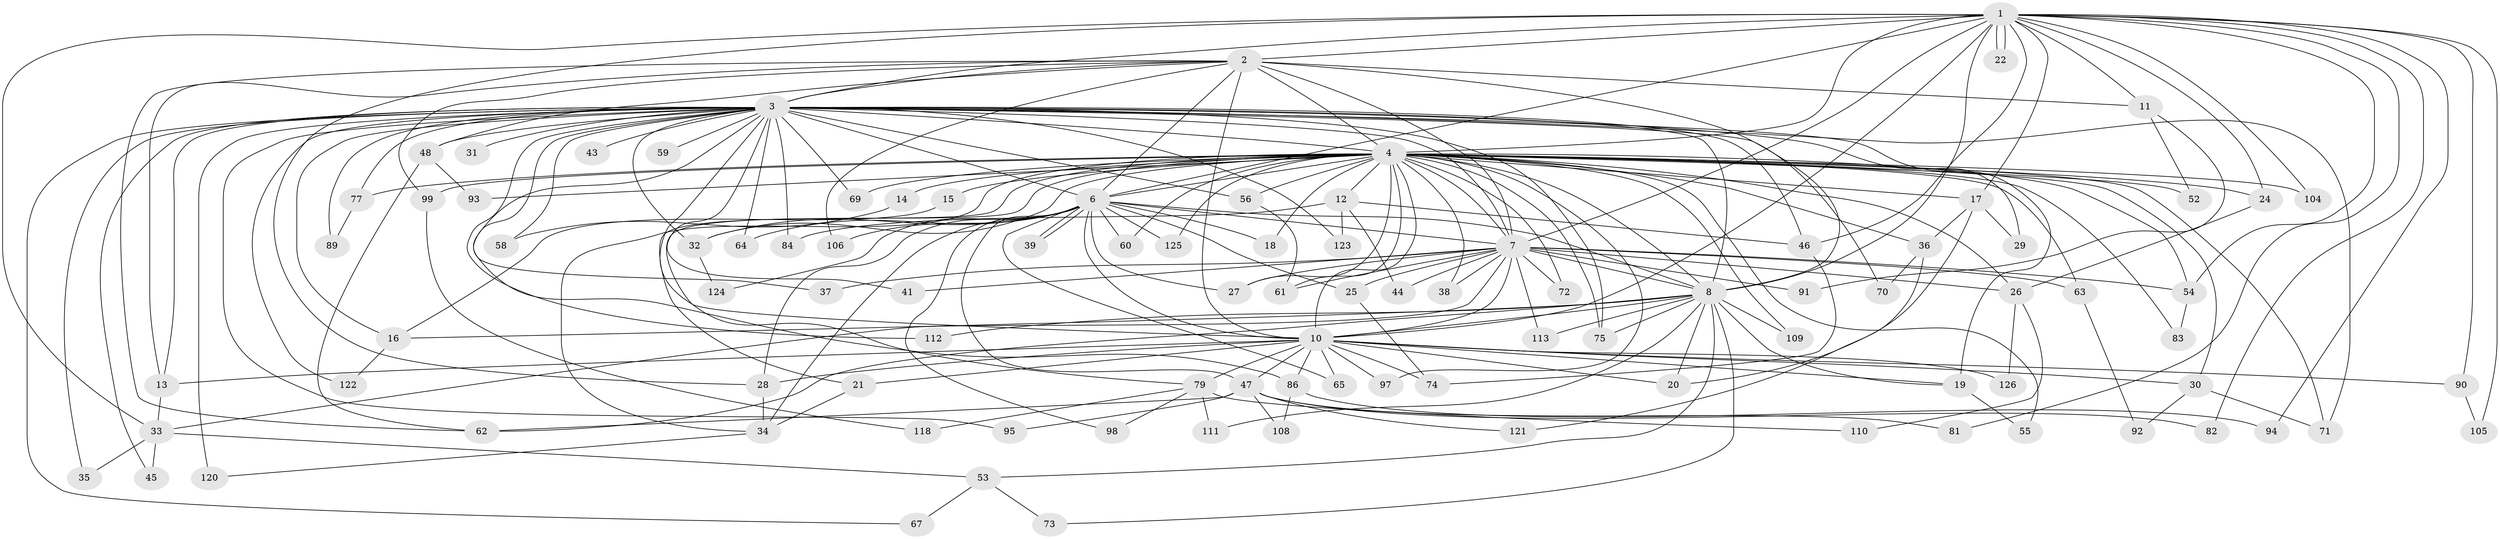 // Generated by graph-tools (version 1.1) at 2025/23/03/03/25 07:23:43]
// undirected, 98 vertices, 221 edges
graph export_dot {
graph [start="1"]
  node [color=gray90,style=filled];
  1 [super="+42"];
  2 [super="+96"];
  3 [super="+5"];
  4 [super="+9"];
  6 [super="+40"];
  7 [super="+114"];
  8 [super="+49"];
  10 [super="+23"];
  11;
  12 [super="+51"];
  13 [super="+85"];
  14;
  15;
  16 [super="+57"];
  17;
  18;
  19 [super="+116"];
  20 [super="+76"];
  21 [super="+100"];
  22;
  24;
  25 [super="+102"];
  26 [super="+78"];
  27;
  28 [super="+50"];
  29;
  30;
  31;
  32 [super="+66"];
  33;
  34 [super="+119"];
  35;
  36 [super="+87"];
  37;
  38;
  39;
  41;
  43;
  44;
  45;
  46;
  47 [super="+103"];
  48;
  52;
  53;
  54 [super="+101"];
  55;
  56;
  58;
  59;
  60;
  61 [super="+80"];
  62 [super="+68"];
  63;
  64;
  65;
  67;
  69;
  70;
  71 [super="+115"];
  72 [super="+107"];
  73;
  74;
  75 [super="+117"];
  77;
  79 [super="+88"];
  81;
  82;
  83;
  84;
  86;
  89;
  90;
  91;
  92;
  93;
  94;
  95;
  97;
  98;
  99;
  104;
  105;
  106;
  108;
  109;
  110;
  111;
  112;
  113;
  118;
  120;
  121;
  122;
  123;
  124;
  125;
  126;
  1 -- 2 [weight=2];
  1 -- 3 [weight=2];
  1 -- 4 [weight=2];
  1 -- 6;
  1 -- 7;
  1 -- 8;
  1 -- 10;
  1 -- 11;
  1 -- 17;
  1 -- 22;
  1 -- 22;
  1 -- 24;
  1 -- 28;
  1 -- 33;
  1 -- 46;
  1 -- 54;
  1 -- 81;
  1 -- 82;
  1 -- 90;
  1 -- 94;
  1 -- 104;
  1 -- 105;
  2 -- 3 [weight=2];
  2 -- 4 [weight=2];
  2 -- 6;
  2 -- 7;
  2 -- 8;
  2 -- 10;
  2 -- 11;
  2 -- 13;
  2 -- 48;
  2 -- 62;
  2 -- 99;
  2 -- 106;
  3 -- 4 [weight=4];
  3 -- 6 [weight=2];
  3 -- 7 [weight=2];
  3 -- 8 [weight=2];
  3 -- 10 [weight=2];
  3 -- 29;
  3 -- 31 [weight=2];
  3 -- 37;
  3 -- 41;
  3 -- 45;
  3 -- 48;
  3 -- 59 [weight=2];
  3 -- 67;
  3 -- 69;
  3 -- 71;
  3 -- 75;
  3 -- 89;
  3 -- 112;
  3 -- 120;
  3 -- 122;
  3 -- 64;
  3 -- 70;
  3 -- 13;
  3 -- 77;
  3 -- 16;
  3 -- 84;
  3 -- 86;
  3 -- 32;
  3 -- 95;
  3 -- 35;
  3 -- 43;
  3 -- 123;
  3 -- 46;
  3 -- 56;
  3 -- 58;
  3 -- 19;
  4 -- 6 [weight=2];
  4 -- 7 [weight=2];
  4 -- 8 [weight=2];
  4 -- 10 [weight=2];
  4 -- 12 [weight=2];
  4 -- 14 [weight=2];
  4 -- 15 [weight=2];
  4 -- 17;
  4 -- 21;
  4 -- 24;
  4 -- 30;
  4 -- 63;
  4 -- 69;
  4 -- 72 [weight=2];
  4 -- 75;
  4 -- 93;
  4 -- 97;
  4 -- 99;
  4 -- 104;
  4 -- 109;
  4 -- 71;
  4 -- 77;
  4 -- 79;
  4 -- 18;
  4 -- 83;
  4 -- 27;
  4 -- 34;
  4 -- 36;
  4 -- 38;
  4 -- 52;
  4 -- 125;
  4 -- 54;
  4 -- 55;
  4 -- 56;
  4 -- 60;
  4 -- 61;
  4 -- 32;
  4 -- 26;
  6 -- 7 [weight=2];
  6 -- 8;
  6 -- 10;
  6 -- 18;
  6 -- 25;
  6 -- 28;
  6 -- 32;
  6 -- 39;
  6 -- 39;
  6 -- 47;
  6 -- 60;
  6 -- 64;
  6 -- 65;
  6 -- 98;
  6 -- 106;
  6 -- 124;
  6 -- 125;
  6 -- 27;
  6 -- 34;
  7 -- 8 [weight=2];
  7 -- 10;
  7 -- 25;
  7 -- 26;
  7 -- 27;
  7 -- 33;
  7 -- 37;
  7 -- 38;
  7 -- 41;
  7 -- 44;
  7 -- 63;
  7 -- 72;
  7 -- 91;
  7 -- 113;
  7 -- 61;
  7 -- 54;
  8 -- 10;
  8 -- 16;
  8 -- 19;
  8 -- 20;
  8 -- 53;
  8 -- 62;
  8 -- 109;
  8 -- 113;
  8 -- 112;
  8 -- 73;
  8 -- 111;
  8 -- 75;
  10 -- 19;
  10 -- 21;
  10 -- 30;
  10 -- 47;
  10 -- 65;
  10 -- 74;
  10 -- 79 [weight=2];
  10 -- 86;
  10 -- 90;
  10 -- 97;
  10 -- 126;
  10 -- 13;
  10 -- 20;
  10 -- 28;
  11 -- 52;
  11 -- 91;
  12 -- 44;
  12 -- 84;
  12 -- 123;
  12 -- 46;
  13 -- 33;
  14 -- 58;
  15 -- 16;
  16 -- 122;
  17 -- 20;
  17 -- 29;
  17 -- 36;
  19 -- 55;
  21 -- 34;
  24 -- 26;
  25 -- 74;
  26 -- 110;
  26 -- 126;
  28 -- 34;
  30 -- 92;
  30 -- 71;
  32 -- 124;
  33 -- 35;
  33 -- 45;
  33 -- 53;
  34 -- 120;
  36 -- 121;
  36 -- 70;
  46 -- 74;
  47 -- 81;
  47 -- 82;
  47 -- 95;
  47 -- 108;
  47 -- 121;
  47 -- 62;
  48 -- 93;
  48 -- 62;
  53 -- 67;
  53 -- 73;
  54 -- 83;
  56 -- 61;
  63 -- 92;
  77 -- 89;
  79 -- 98;
  79 -- 110;
  79 -- 111;
  79 -- 118;
  86 -- 94;
  86 -- 108;
  90 -- 105;
  99 -- 118;
}
